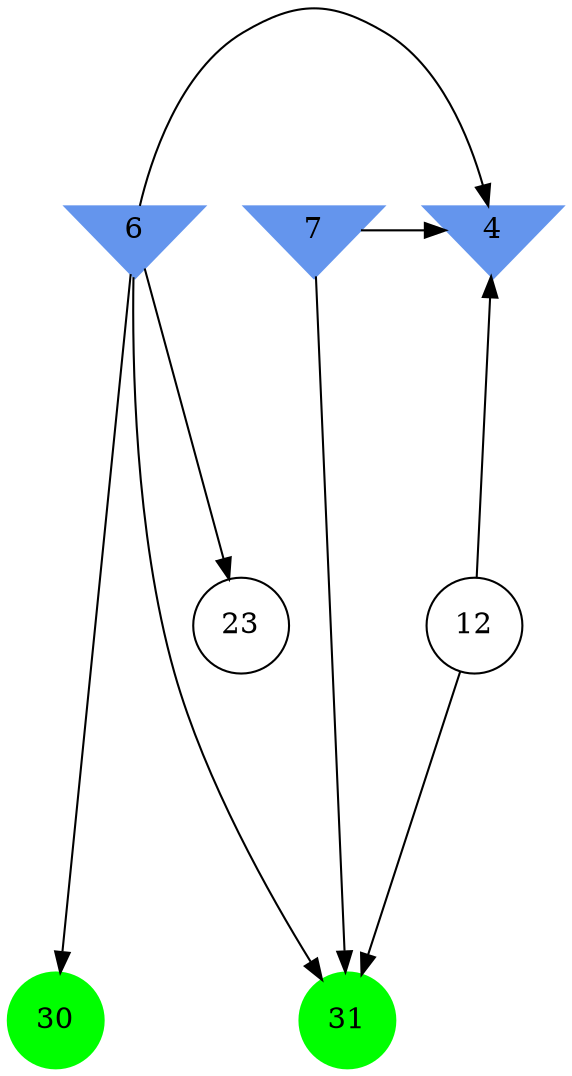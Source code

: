 digraph brain {
	ranksep=2.0;
	4 [shape=invtriangle,style=filled,color=cornflowerblue];
	6 [shape=invtriangle,style=filled,color=cornflowerblue];
	7 [shape=invtriangle,style=filled,color=cornflowerblue];
	12 [shape=circle,color=black];
	23 [shape=circle,color=black];
	30 [shape=circle,style=filled,color=green];
	31 [shape=circle,style=filled,color=green];
	6	->	31;
	6	->	4;
	12	->	31;
	12	->	4;
	7	->	31;
	7	->	4;
	6	->	23;
	6	->	30;
	{ rank=same; 4; 6; 7; }
	{ rank=same; 12; 23; }
	{ rank=same; 30; 31; }
}
